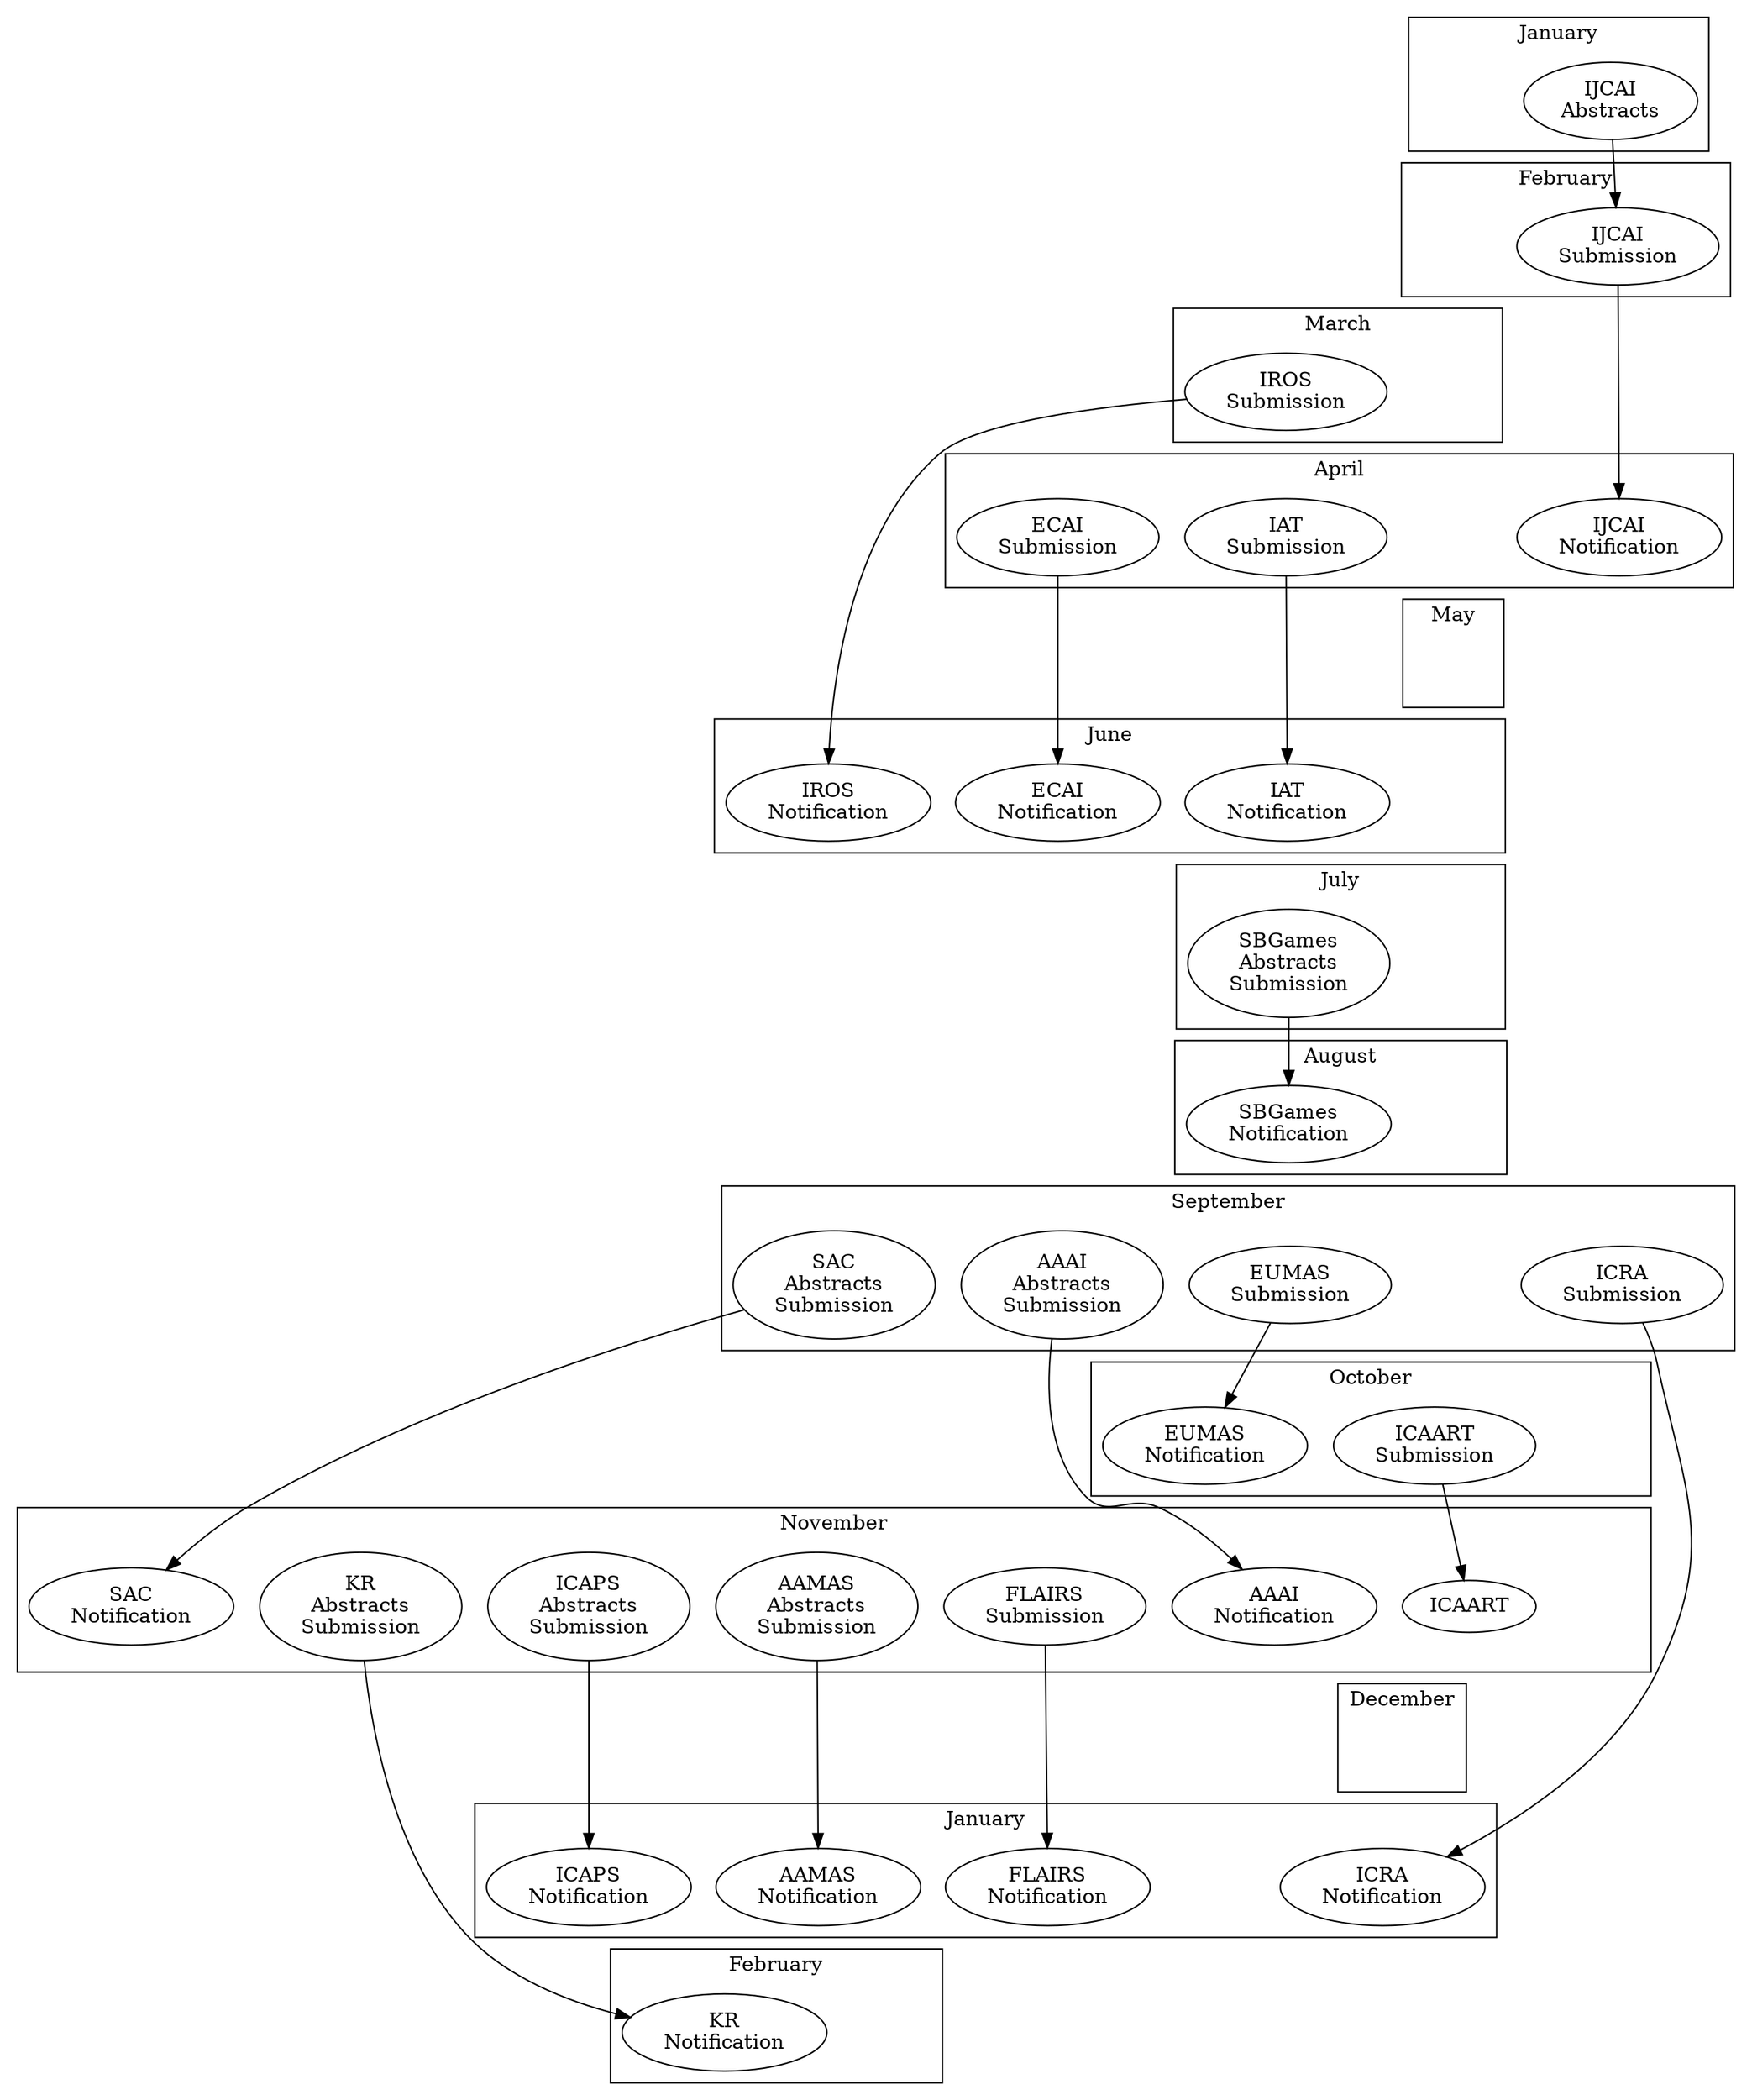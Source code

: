 digraph conferences {
  rankdir=TD;

  subgraph cluster_0 {
    label="January";
    order_node_0 [label="" style=invis];
    node_0 [label="IJCAI\nAbstracts"];
  }

  subgraph cluster_1 {
    label="February";
    order_node_1 [label="" style=invis];
    node_1 [label="IJCAI\nSubmission"];
  }

  subgraph cluster_2 {
    label="March";
    order_node_2 [label="" style=invis];
    node_2 [label="IROS\nSubmission"];
  }

  subgraph cluster_3 {
    label="April";
    order_node_3 [label="" style=invis];
    node_3 [label="IJCAI\nNotification"];
    node_4 [label="ECAI\nSubmission"];
    node_5 [label="IAT\nSubmission"];
  }

  subgraph cluster_4 {
    label="May";
    order_node_4 [label="" style=invis];
  }

  subgraph cluster_5 {
    label="June";
    order_node_5 [label="" style=invis];
    node_6 [label="ECAI\nNotification"];
    node_7 [label="IAT\nNotification"];
    node_8 [label="IROS\nNotification"];
  }

  subgraph cluster_6 {
    label="July";
    order_node_6 [label="" style=invis];
    node_9 [label="SBGames\nAbstracts\nSubmission"];
  }

  subgraph cluster_7 {
    label="August";
    order_node_7 [label="" style=invis];
    node_10 [label="SBGames\nNotification"];
  }

  subgraph cluster_8 {
    label="September";
    order_node_8 [label="" style=invis];
    node_11 [label="ICRA\nSubmission"];
    node_12 [label="SAC\nAbstracts\nSubmission"];
    node_13 [label="AAAI\nAbstracts\nSubmission"];
    node_14 [label="EUMAS\nSubmission"];
  }

  subgraph cluster_9 {
    label="October";
    order_node_9 [label="" style=invis];
    node_15 [label="EUMAS\nNotification"];
    node_16 [label="ICAART\nSubmission"];
  }

  subgraph cluster_10 {
    label="November";
    order_node_10 [label="" style=invis];
    node_17 [label="AAAI\nNotification"];
    node_18 [label="SAC\nNotification"];
    node_19 [label="ICAPS\nAbstracts\nSubmission"];
    node_20 [label="AAMAS\nAbstracts\nSubmission"];
    node_21 [label="KR\nAbstracts\nSubmission"];
    node_22 [label="FLAIRS\nSubmission"];
    node_23 [label="ICAART"];
  }

  subgraph cluster_11 {
    label="December";
    order_node_11 [label="" style=invis];
  }

  subgraph cluster_12 {
    label="January";
    order_node_12 [label="" style=invis];
    node_24 [label="ICRA\nNotification"];
    node_25 [label="ICAPS\nNotification"];
    node_26 [label="AAMAS\nNotification"];
    node_27 [label="FLAIRS\nNotification"];
  }

  subgraph cluster_13 {
    label="February";
    order_node_13 [label="" style=invis];
    node_28 [label="KR\nNotification"];
  }

  node_0 -> node_1 -> node_3;
  node_2 -> node_8;
  node_4 -> node_6;
  node_5 -> node_7;
  node_9 -> node_10;
  node_11 -> node_24;
  node_12 -> node_18;
  node_13 -> node_17;
  node_14 -> node_15;
  node_16 -> node_23;
  node_19 -> node_25;
  node_20 -> node_26;
  node_21 -> node_28;
  node_22 -> node_27;

  order_node_0 -> order_node_1 [style=invis];
  order_node_1 -> order_node_2 [style=invis];
  order_node_2 -> order_node_3 [style=invis];
  order_node_3 -> order_node_4 [style=invis];
  order_node_4 -> order_node_5 [style=invis];
  order_node_5 -> order_node_6 [style=invis];
  order_node_6 -> order_node_7 [style=invis];
  order_node_7 -> order_node_8 [style=invis];
  order_node_8 -> order_node_9 [style=invis];
  order_node_9 -> order_node_10 [style=invis];
  order_node_10 -> order_node_11 [style=invis];
  order_node_11 -> order_node_12 [style=invis];
  order_node_12 -> order_node_13 [style=invis];
}